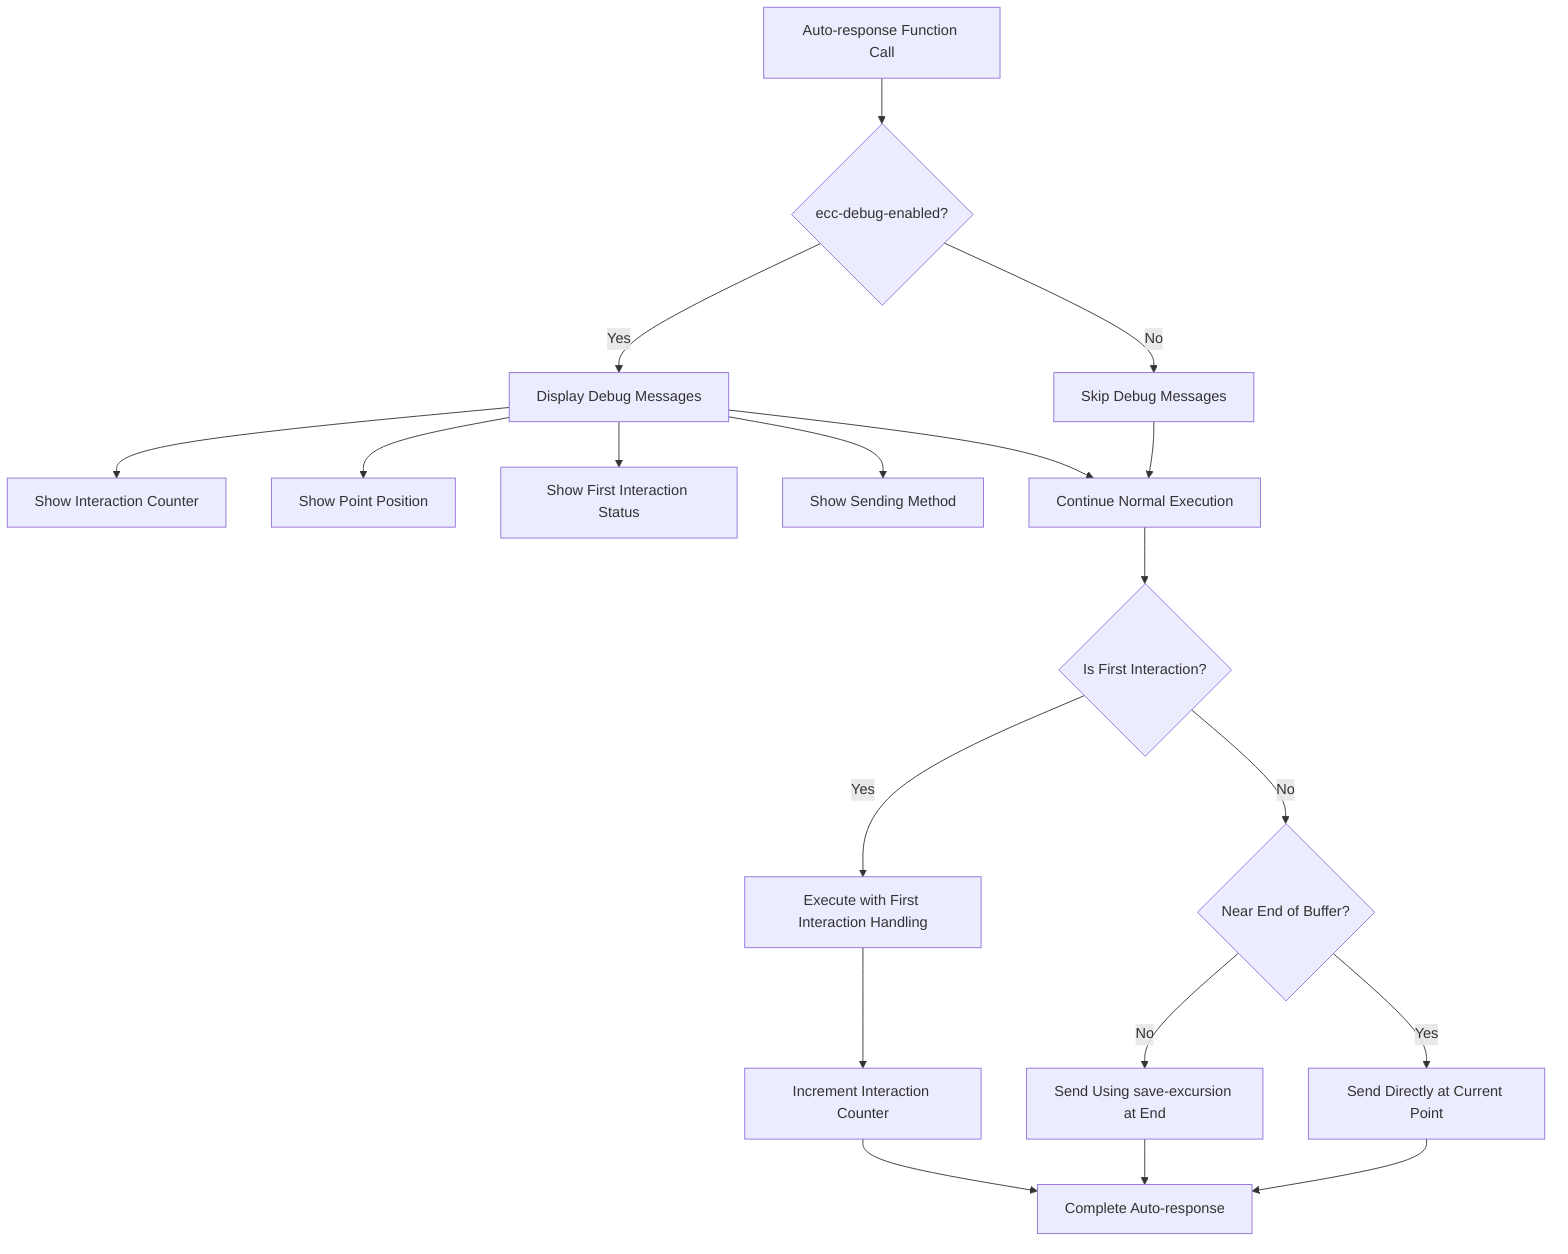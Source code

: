 flowchart TD
    A[Auto-response Function Call] --> B{ecc-debug-enabled?}
    B -->|No| C[Skip Debug Messages]
    B -->|Yes| D[Display Debug Messages]
    
    D --> D1[Show Interaction Counter]
    D --> D2[Show Point Position]
    D --> D3[Show First Interaction Status]
    D --> D4[Show Sending Method]
    
    C --> E[Continue Normal Execution]
    D --> E
    
    E --> F{Is First Interaction?}
    F -->|Yes| G[Execute with First Interaction Handling]
    F -->|No| H{Near End of Buffer?}
    
    H -->|Yes| I[Send Directly at Current Point]
    H -->|No| J[Send Using save-excursion at End]
    
    G --> K[Increment Interaction Counter]
    I --> L[Complete Auto-response]
    J --> L
    K --> L